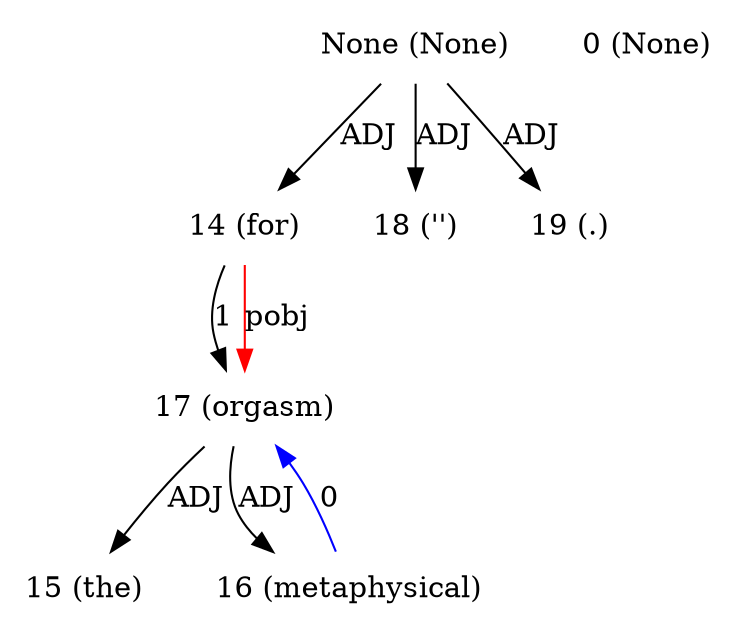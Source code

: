 digraph G{
edge [dir=forward]
node [shape=plaintext]

None [label="None (None)"]
None -> 14 [label="ADJ"]
None -> 18 [label="ADJ"]
None -> 19 [label="ADJ"]
0 [label="0 (None)"]
14 [label="14 (for)"]
14 -> 17 [label="1"]
15 [label="15 (the)"]
16 [label="16 (metaphysical)"]
16 -> 17 [label="0", color="blue"]
17 [label="17 (orgasm)"]
14 -> 17 [label="pobj", color="red"]
17 -> 15 [label="ADJ"]
17 -> 16 [label="ADJ"]
18 [label="18 ('')"]
19 [label="19 (.)"]
}
